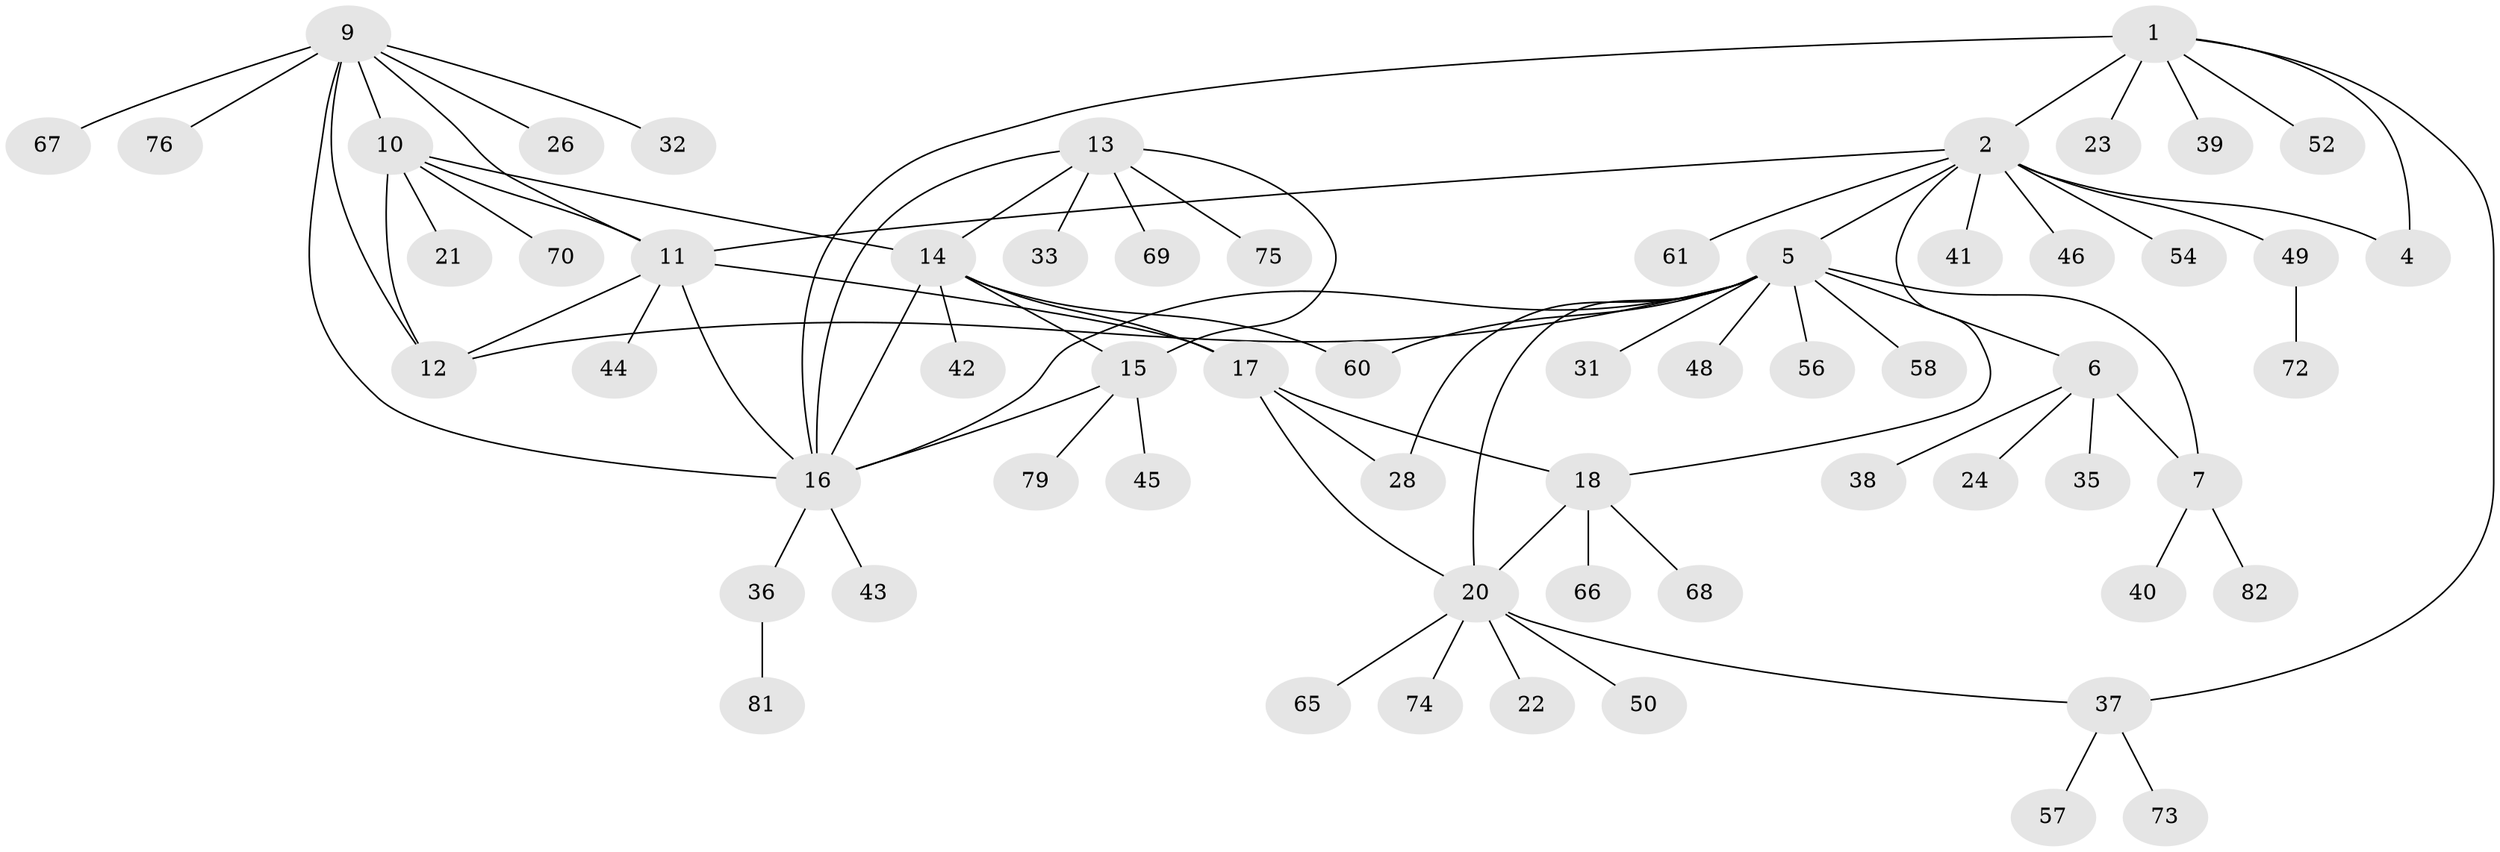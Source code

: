 // original degree distribution, {9: 0.06097560975609756, 5: 0.024390243902439025, 4: 0.036585365853658534, 6: 0.04878048780487805, 7: 0.04878048780487805, 10: 0.012195121951219513, 8: 0.012195121951219513, 1: 0.5975609756097561, 2: 0.13414634146341464, 3: 0.024390243902439025}
// Generated by graph-tools (version 1.1) at 2025/42/03/06/25 10:42:14]
// undirected, 62 vertices, 81 edges
graph export_dot {
graph [start="1"]
  node [color=gray90,style=filled];
  1 [super="+71"];
  2 [super="+3"];
  4 [super="+25"];
  5 [super="+8"];
  6 [super="+34"];
  7 [super="+53"];
  9 [super="+30"];
  10 [super="+77"];
  11 [super="+51"];
  12;
  13 [super="+62"];
  14 [super="+78"];
  15 [super="+80"];
  16 [super="+27"];
  17 [super="+19"];
  18 [super="+29"];
  20 [super="+47"];
  21;
  22;
  23;
  24;
  26;
  28;
  31;
  32;
  33;
  35 [super="+59"];
  36;
  37 [super="+64"];
  38;
  39;
  40;
  41;
  42;
  43 [super="+63"];
  44;
  45;
  46;
  48;
  49;
  50;
  52;
  54 [super="+55"];
  56;
  57;
  58;
  60;
  61;
  65;
  66;
  67;
  68;
  69;
  70;
  72;
  73;
  74;
  75;
  76;
  79;
  81;
  82;
  1 -- 2 [weight=2];
  1 -- 4;
  1 -- 16;
  1 -- 23;
  1 -- 39;
  1 -- 52;
  1 -- 37;
  2 -- 4 [weight=2];
  2 -- 5;
  2 -- 11;
  2 -- 18;
  2 -- 41;
  2 -- 49;
  2 -- 61;
  2 -- 54;
  2 -- 46;
  5 -- 6 [weight=2];
  5 -- 7 [weight=2];
  5 -- 12;
  5 -- 58;
  5 -- 28;
  5 -- 16;
  5 -- 48;
  5 -- 20;
  5 -- 56;
  5 -- 60;
  5 -- 31;
  6 -- 7;
  6 -- 24;
  6 -- 35;
  6 -- 38;
  7 -- 40;
  7 -- 82;
  9 -- 10;
  9 -- 11;
  9 -- 12;
  9 -- 26;
  9 -- 32;
  9 -- 67;
  9 -- 76;
  9 -- 16;
  10 -- 11;
  10 -- 12;
  10 -- 14;
  10 -- 21;
  10 -- 70;
  11 -- 12;
  11 -- 44;
  11 -- 16;
  11 -- 17;
  13 -- 14;
  13 -- 15;
  13 -- 16;
  13 -- 33;
  13 -- 69;
  13 -- 75;
  14 -- 15;
  14 -- 16;
  14 -- 17;
  14 -- 42;
  14 -- 60;
  15 -- 16;
  15 -- 45;
  15 -- 79;
  16 -- 36;
  16 -- 43;
  17 -- 18 [weight=2];
  17 -- 20 [weight=2];
  17 -- 28;
  18 -- 20;
  18 -- 68;
  18 -- 66;
  20 -- 22;
  20 -- 37;
  20 -- 50;
  20 -- 74;
  20 -- 65;
  36 -- 81;
  37 -- 57;
  37 -- 73;
  49 -- 72;
}
